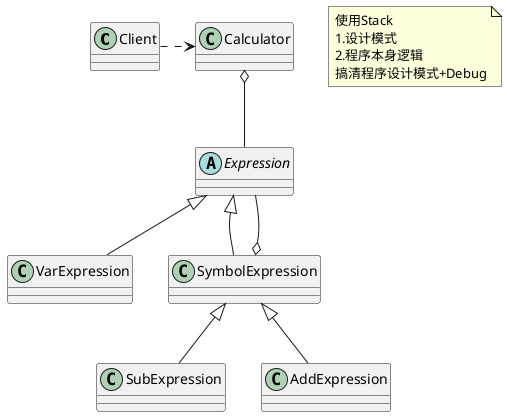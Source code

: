 @startuml

class Client
class Calculator
Calculator o-- Expression
Client .right.> Calculator
abstract class Expression
class VarExpression
class SymbolExpression
Expression <|-- VarExpression
Expression <|-- SymbolExpression
Expression --o SymbolExpression

class SubExpression
class AddExpression

SymbolExpression <|-- SubExpression
SymbolExpression <|-- AddExpression
note as n1
使用Stack
1.设计模式
2.程序本身逻辑
搞清程序设计模式+Debug
end note

@enduml
